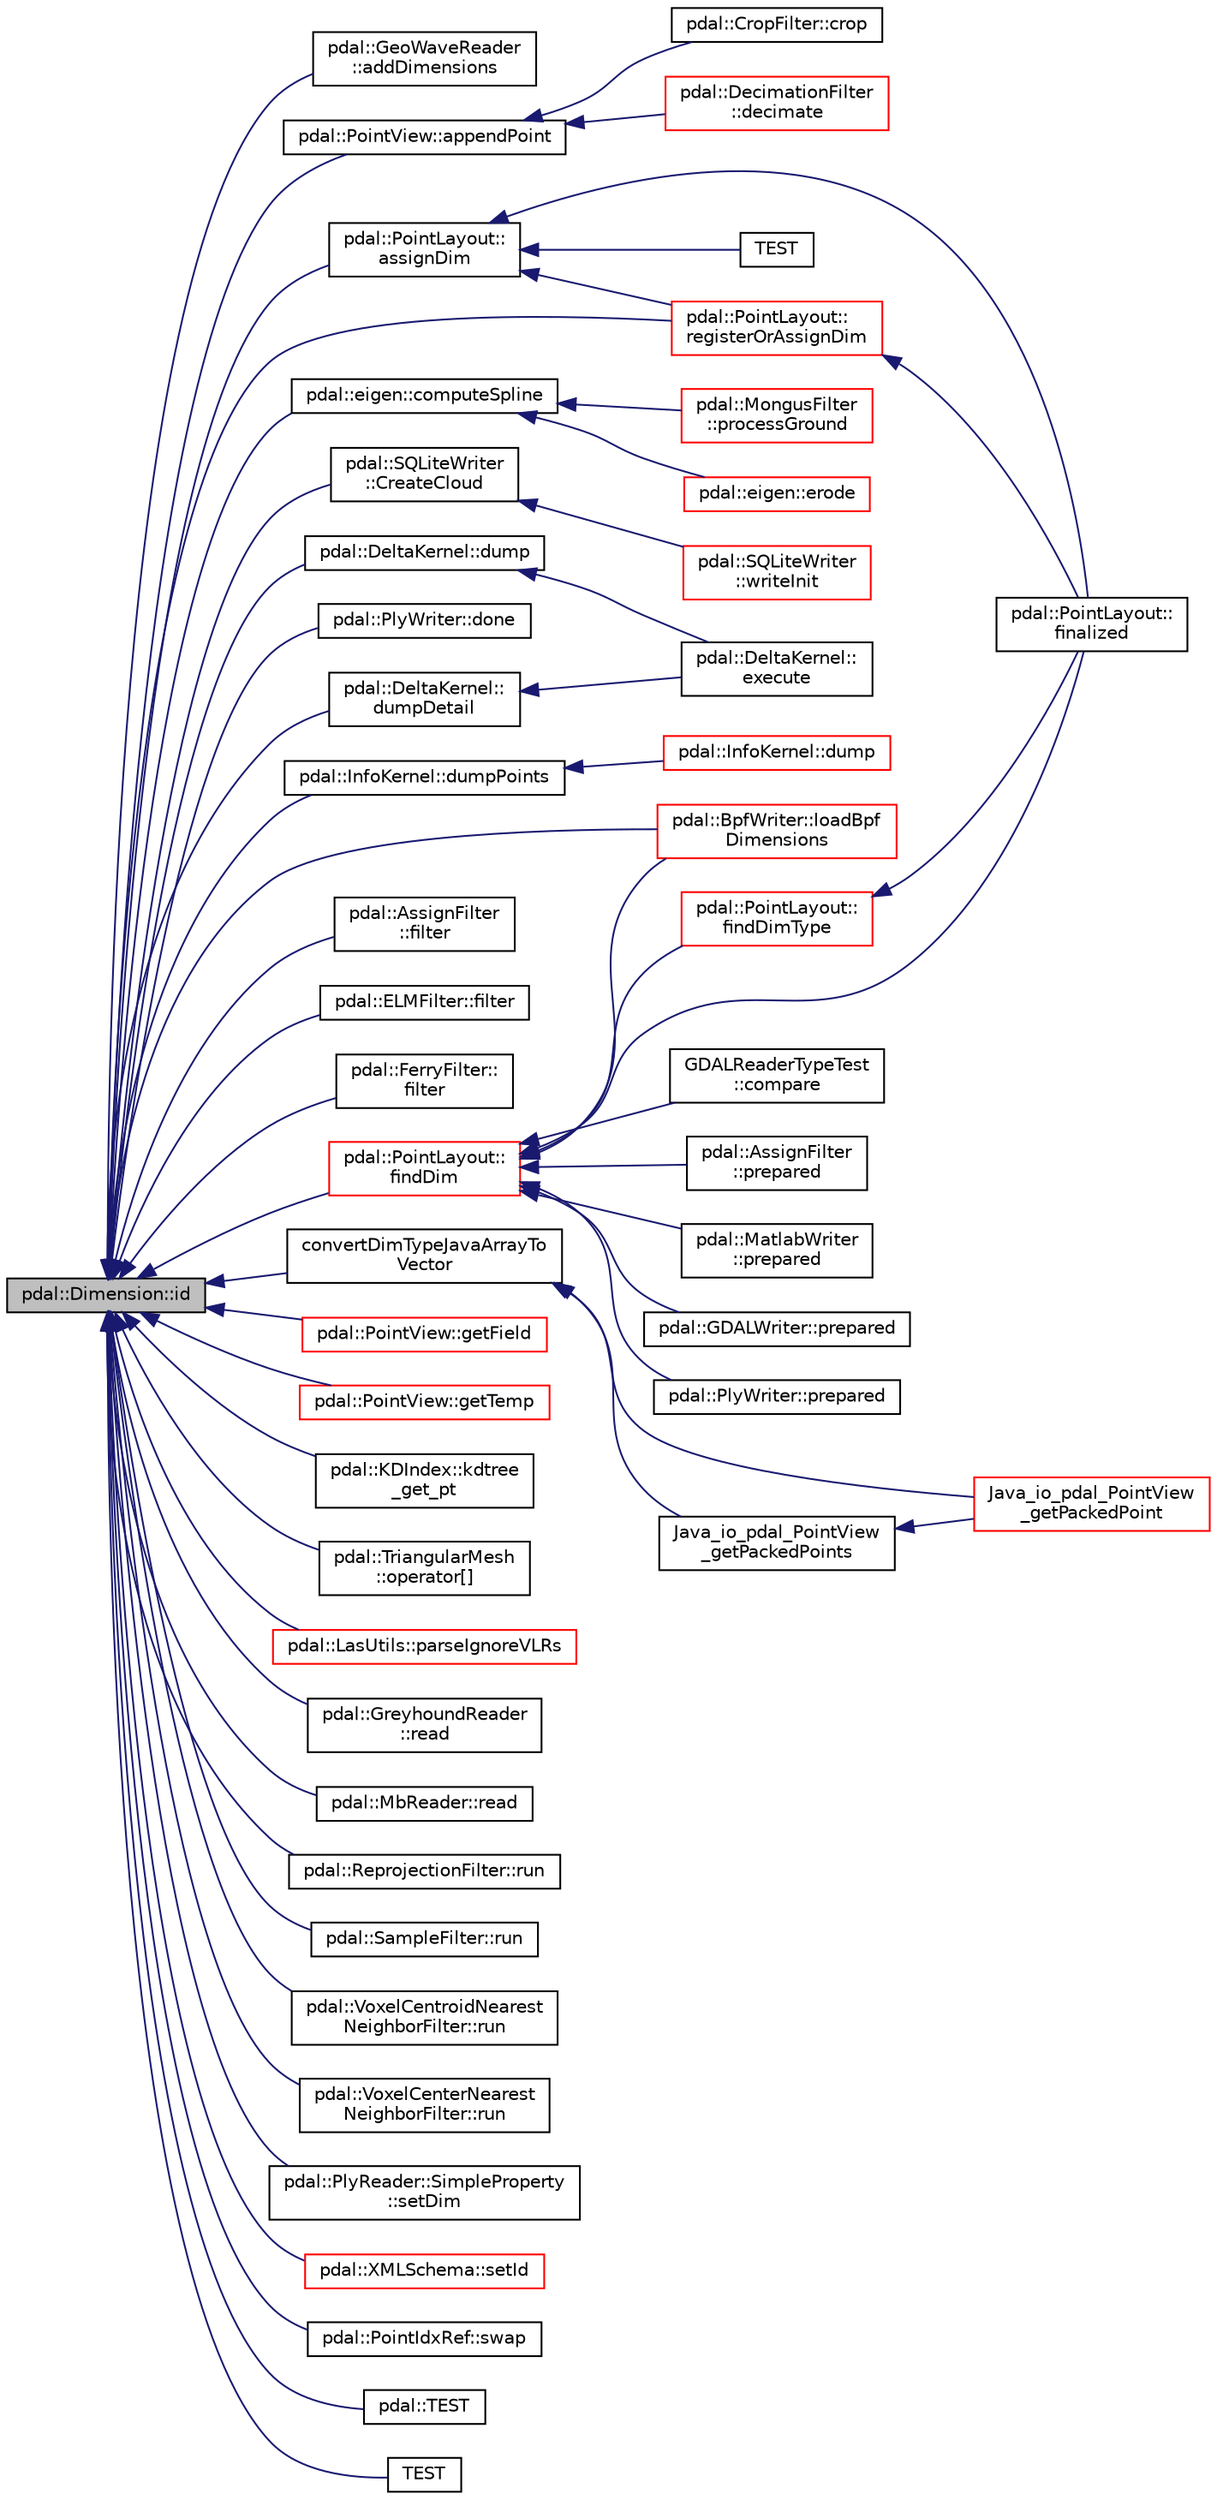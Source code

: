 digraph "pdal::Dimension::id"
{
  edge [fontname="Helvetica",fontsize="10",labelfontname="Helvetica",labelfontsize="10"];
  node [fontname="Helvetica",fontsize="10",shape=record];
  rankdir="LR";
  Node1 [label="pdal::Dimension::id",height=0.2,width=0.4,color="black", fillcolor="grey75", style="filled", fontcolor="black"];
  Node1 -> Node2 [dir="back",color="midnightblue",fontsize="10",style="solid",fontname="Helvetica"];
  Node2 [label="pdal::GeoWaveReader\l::addDimensions",height=0.2,width=0.4,color="black", fillcolor="white", style="filled",URL="$classpdal_1_1GeoWaveReader.html#aa38f9a477c2998e39121e50a8e992e19"];
  Node1 -> Node3 [dir="back",color="midnightblue",fontsize="10",style="solid",fontname="Helvetica"];
  Node3 [label="pdal::PointView::appendPoint",height=0.2,width=0.4,color="black", fillcolor="white", style="filled",URL="$classpdal_1_1PointView.html#a43021c7d1b385adfb249c0e476cac379"];
  Node3 -> Node4 [dir="back",color="midnightblue",fontsize="10",style="solid",fontname="Helvetica"];
  Node4 [label="pdal::CropFilter::crop",height=0.2,width=0.4,color="black", fillcolor="white", style="filled",URL="$classpdal_1_1CropFilter.html#ad3c621912b6cae25da4a1789733d4c65"];
  Node3 -> Node5 [dir="back",color="midnightblue",fontsize="10",style="solid",fontname="Helvetica"];
  Node5 [label="pdal::DecimationFilter\l::decimate",height=0.2,width=0.4,color="red", fillcolor="white", style="filled",URL="$classpdal_1_1DecimationFilter.html#a1e130d000d7b87370ea9dec55a8c9d69"];
  Node1 -> Node6 [dir="back",color="midnightblue",fontsize="10",style="solid",fontname="Helvetica"];
  Node6 [label="pdal::PointLayout::\lassignDim",height=0.2,width=0.4,color="black", fillcolor="white", style="filled",URL="$classpdal_1_1PointLayout.html#a62c64539215e8136b502e025627657ca"];
  Node6 -> Node7 [dir="back",color="midnightblue",fontsize="10",style="solid",fontname="Helvetica"];
  Node7 [label="pdal::PointLayout::\lfinalized",height=0.2,width=0.4,color="black", fillcolor="white", style="filled",URL="$classpdal_1_1PointLayout.html#a41955b0c316d4ae4d34eca8768be2ef9"];
  Node6 -> Node8 [dir="back",color="midnightblue",fontsize="10",style="solid",fontname="Helvetica"];
  Node8 [label="pdal::PointLayout::\lregisterOrAssignDim",height=0.2,width=0.4,color="red", fillcolor="white", style="filled",URL="$classpdal_1_1PointLayout.html#a5eb18bf1cedb4bd97f5db6a094b10360"];
  Node8 -> Node7 [dir="back",color="midnightblue",fontsize="10",style="solid",fontname="Helvetica"];
  Node6 -> Node9 [dir="back",color="midnightblue",fontsize="10",style="solid",fontname="Helvetica"];
  Node9 [label="TEST",height=0.2,width=0.4,color="black", fillcolor="white", style="filled",URL="$PointViewTest_8cpp.html#a32cd87c76917493a23148e8c4febe209"];
  Node1 -> Node10 [dir="back",color="midnightblue",fontsize="10",style="solid",fontname="Helvetica"];
  Node10 [label="pdal::eigen::computeSpline",height=0.2,width=0.4,color="black", fillcolor="white", style="filled",URL="$namespacepdal_1_1eigen.html#aeee5106731e88330993a75017489eaff"];
  Node10 -> Node11 [dir="back",color="midnightblue",fontsize="10",style="solid",fontname="Helvetica"];
  Node11 [label="pdal::MongusFilter\l::processGround",height=0.2,width=0.4,color="red", fillcolor="white", style="filled",URL="$classpdal_1_1MongusFilter.html#a7092a8b312119657674a3fb21af1a94c"];
  Node10 -> Node12 [dir="back",color="midnightblue",fontsize="10",style="solid",fontname="Helvetica"];
  Node12 [label="pdal::eigen::erode",height=0.2,width=0.4,color="red", fillcolor="white", style="filled",URL="$namespacepdal_1_1eigen.html#a3631c9837904f8a9daf2370a5f287f72"];
  Node1 -> Node13 [dir="back",color="midnightblue",fontsize="10",style="solid",fontname="Helvetica"];
  Node13 [label="convertDimTypeJavaArrayTo\lVector",height=0.2,width=0.4,color="black", fillcolor="white", style="filled",URL="$io__pdal__PointView_8cpp.html#ad0eb885be2fafdfed53c74d8c125b9a1"];
  Node13 -> Node14 [dir="back",color="midnightblue",fontsize="10",style="solid",fontname="Helvetica"];
  Node14 [label="Java_io_pdal_PointView\l_getPackedPoint",height=0.2,width=0.4,color="red", fillcolor="white", style="filled",URL="$io__pdal__PointView_8cpp.html#ae26ebc1bcf0b9ddd66beccd20c3356ca"];
  Node13 -> Node15 [dir="back",color="midnightblue",fontsize="10",style="solid",fontname="Helvetica"];
  Node15 [label="Java_io_pdal_PointView\l_getPackedPoints",height=0.2,width=0.4,color="black", fillcolor="white", style="filled",URL="$io__pdal__PointView_8cpp.html#a5cd11ffe3330df455cd4981e1d46123b"];
  Node15 -> Node14 [dir="back",color="midnightblue",fontsize="10",style="solid",fontname="Helvetica"];
  Node1 -> Node16 [dir="back",color="midnightblue",fontsize="10",style="solid",fontname="Helvetica"];
  Node16 [label="pdal::SQLiteWriter\l::CreateCloud",height=0.2,width=0.4,color="black", fillcolor="white", style="filled",URL="$classpdal_1_1SQLiteWriter.html#abe82618f125304df98d7719e6078fc0a"];
  Node16 -> Node17 [dir="back",color="midnightblue",fontsize="10",style="solid",fontname="Helvetica"];
  Node17 [label="pdal::SQLiteWriter\l::writeInit",height=0.2,width=0.4,color="red", fillcolor="white", style="filled",URL="$classpdal_1_1SQLiteWriter.html#aeb1ac7f6fa795c2c0c47eff286aae3a0"];
  Node1 -> Node18 [dir="back",color="midnightblue",fontsize="10",style="solid",fontname="Helvetica"];
  Node18 [label="pdal::PlyWriter::done",height=0.2,width=0.4,color="black", fillcolor="white", style="filled",URL="$classpdal_1_1PlyWriter.html#ad042134b4ce1db2c43eefcd1d1e9a9f5"];
  Node1 -> Node19 [dir="back",color="midnightblue",fontsize="10",style="solid",fontname="Helvetica"];
  Node19 [label="pdal::DeltaKernel::dump",height=0.2,width=0.4,color="black", fillcolor="white", style="filled",URL="$classpdal_1_1DeltaKernel.html#ace8b00d61b47331f3f7697e9f20c2ed7"];
  Node19 -> Node20 [dir="back",color="midnightblue",fontsize="10",style="solid",fontname="Helvetica"];
  Node20 [label="pdal::DeltaKernel::\lexecute",height=0.2,width=0.4,color="black", fillcolor="white", style="filled",URL="$classpdal_1_1DeltaKernel.html#a2f16220306228cfffeff86e51399713e"];
  Node1 -> Node21 [dir="back",color="midnightblue",fontsize="10",style="solid",fontname="Helvetica"];
  Node21 [label="pdal::DeltaKernel::\ldumpDetail",height=0.2,width=0.4,color="black", fillcolor="white", style="filled",URL="$classpdal_1_1DeltaKernel.html#aef8b9fce966792de8d620cf8ddc92801"];
  Node21 -> Node20 [dir="back",color="midnightblue",fontsize="10",style="solid",fontname="Helvetica"];
  Node1 -> Node22 [dir="back",color="midnightblue",fontsize="10",style="solid",fontname="Helvetica"];
  Node22 [label="pdal::InfoKernel::dumpPoints",height=0.2,width=0.4,color="black", fillcolor="white", style="filled",URL="$classpdal_1_1InfoKernel.html#ae3390441d7172ddfee191dddef7c2fce"];
  Node22 -> Node23 [dir="back",color="midnightblue",fontsize="10",style="solid",fontname="Helvetica"];
  Node23 [label="pdal::InfoKernel::dump",height=0.2,width=0.4,color="red", fillcolor="white", style="filled",URL="$classpdal_1_1InfoKernel.html#a402cba839f0a07e7d1b5982869ae71c5"];
  Node1 -> Node24 [dir="back",color="midnightblue",fontsize="10",style="solid",fontname="Helvetica"];
  Node24 [label="pdal::AssignFilter\l::filter",height=0.2,width=0.4,color="black", fillcolor="white", style="filled",URL="$classpdal_1_1AssignFilter.html#a8be55c603ec946dd2747641b183a856b"];
  Node1 -> Node25 [dir="back",color="midnightblue",fontsize="10",style="solid",fontname="Helvetica"];
  Node25 [label="pdal::ELMFilter::filter",height=0.2,width=0.4,color="black", fillcolor="white", style="filled",URL="$classpdal_1_1ELMFilter.html#a0bd1a3df59df71d3a4eff593c54f36d9"];
  Node1 -> Node26 [dir="back",color="midnightblue",fontsize="10",style="solid",fontname="Helvetica"];
  Node26 [label="pdal::FerryFilter::\lfilter",height=0.2,width=0.4,color="black", fillcolor="white", style="filled",URL="$classpdal_1_1FerryFilter.html#a17b62ce632d7750f7b4ca852c68dd9bb"];
  Node1 -> Node27 [dir="back",color="midnightblue",fontsize="10",style="solid",fontname="Helvetica"];
  Node27 [label="pdal::PointLayout::\lfindDim",height=0.2,width=0.4,color="red", fillcolor="white", style="filled",URL="$classpdal_1_1PointLayout.html#a5a720db4e74a5412c1420b0d1eaacda7"];
  Node27 -> Node28 [dir="back",color="midnightblue",fontsize="10",style="solid",fontname="Helvetica"];
  Node28 [label="GDALReaderTypeTest\l::compare",height=0.2,width=0.4,color="black", fillcolor="white", style="filled",URL="$classGDALReaderTypeTest.html#a7ccb2f33deda3d1840509c81f3718ca8"];
  Node27 -> Node7 [dir="back",color="midnightblue",fontsize="10",style="solid",fontname="Helvetica"];
  Node27 -> Node29 [dir="back",color="midnightblue",fontsize="10",style="solid",fontname="Helvetica"];
  Node29 [label="pdal::PointLayout::\lfindDimType",height=0.2,width=0.4,color="red", fillcolor="white", style="filled",URL="$classpdal_1_1PointLayout.html#ab4aae22c6b219962f56e0d316e7cadf8"];
  Node29 -> Node7 [dir="back",color="midnightblue",fontsize="10",style="solid",fontname="Helvetica"];
  Node27 -> Node30 [dir="back",color="midnightblue",fontsize="10",style="solid",fontname="Helvetica"];
  Node30 [label="pdal::BpfWriter::loadBpf\lDimensions",height=0.2,width=0.4,color="red", fillcolor="white", style="filled",URL="$classpdal_1_1BpfWriter.html#a9f5fb35cec2cfa9043a3c89977c78614"];
  Node27 -> Node31 [dir="back",color="midnightblue",fontsize="10",style="solid",fontname="Helvetica"];
  Node31 [label="pdal::AssignFilter\l::prepared",height=0.2,width=0.4,color="black", fillcolor="white", style="filled",URL="$classpdal_1_1AssignFilter.html#ac8c6082d05ebfa787e611b836b26c15d"];
  Node27 -> Node32 [dir="back",color="midnightblue",fontsize="10",style="solid",fontname="Helvetica"];
  Node32 [label="pdal::MatlabWriter\l::prepared",height=0.2,width=0.4,color="black", fillcolor="white", style="filled",URL="$classpdal_1_1MatlabWriter.html#a3d3313fd65d477c292798d86418e5b72"];
  Node27 -> Node33 [dir="back",color="midnightblue",fontsize="10",style="solid",fontname="Helvetica"];
  Node33 [label="pdal::GDALWriter::prepared",height=0.2,width=0.4,color="black", fillcolor="white", style="filled",URL="$classpdal_1_1GDALWriter.html#a2366d4db69778dbadad9b61120dcbd90"];
  Node27 -> Node34 [dir="back",color="midnightblue",fontsize="10",style="solid",fontname="Helvetica"];
  Node34 [label="pdal::PlyWriter::prepared",height=0.2,width=0.4,color="black", fillcolor="white", style="filled",URL="$classpdal_1_1PlyWriter.html#acab9a311bcabba9a9b8bf4cef5fe6c3e"];
  Node1 -> Node35 [dir="back",color="midnightblue",fontsize="10",style="solid",fontname="Helvetica"];
  Node35 [label="pdal::PointView::getField",height=0.2,width=0.4,color="red", fillcolor="white", style="filled",URL="$classpdal_1_1PointView.html#a36a167de5ffe22d59a5db002250ec2a2"];
  Node1 -> Node36 [dir="back",color="midnightblue",fontsize="10",style="solid",fontname="Helvetica"];
  Node36 [label="pdal::PointView::getTemp",height=0.2,width=0.4,color="red", fillcolor="white", style="filled",URL="$classpdal_1_1PointView.html#a7b0ba6f2ed89d514a1128196efc6bb40"];
  Node1 -> Node37 [dir="back",color="midnightblue",fontsize="10",style="solid",fontname="Helvetica"];
  Node37 [label="pdal::KDIndex::kdtree\l_get_pt",height=0.2,width=0.4,color="black", fillcolor="white", style="filled",URL="$classpdal_1_1KDIndex.html#a53e4284b3c93ff4872da6f015f86290e"];
  Node1 -> Node30 [dir="back",color="midnightblue",fontsize="10",style="solid",fontname="Helvetica"];
  Node1 -> Node38 [dir="back",color="midnightblue",fontsize="10",style="solid",fontname="Helvetica"];
  Node38 [label="pdal::TriangularMesh\l::operator[]",height=0.2,width=0.4,color="black", fillcolor="white", style="filled",URL="$classpdal_1_1TriangularMesh.html#adea84592dd4474814757863766941871"];
  Node1 -> Node39 [dir="back",color="midnightblue",fontsize="10",style="solid",fontname="Helvetica"];
  Node39 [label="pdal::LasUtils::parseIgnoreVLRs",height=0.2,width=0.4,color="red", fillcolor="white", style="filled",URL="$namespacepdal_1_1LasUtils.html#aa3390d8572d48c1f2294cde07e614319"];
  Node1 -> Node40 [dir="back",color="midnightblue",fontsize="10",style="solid",fontname="Helvetica"];
  Node40 [label="pdal::GreyhoundReader\l::read",height=0.2,width=0.4,color="black", fillcolor="white", style="filled",URL="$classpdal_1_1GreyhoundReader.html#a80825b775f133a7d4af529c4a36298e6"];
  Node1 -> Node41 [dir="back",color="midnightblue",fontsize="10",style="solid",fontname="Helvetica"];
  Node41 [label="pdal::MbReader::read",height=0.2,width=0.4,color="black", fillcolor="white", style="filled",URL="$classpdal_1_1MbReader.html#aacabf834349474a12eca508bd19ac1e6"];
  Node1 -> Node8 [dir="back",color="midnightblue",fontsize="10",style="solid",fontname="Helvetica"];
  Node1 -> Node42 [dir="back",color="midnightblue",fontsize="10",style="solid",fontname="Helvetica"];
  Node42 [label="pdal::ReprojectionFilter::run",height=0.2,width=0.4,color="black", fillcolor="white", style="filled",URL="$classpdal_1_1ReprojectionFilter.html#a4bb991444113267cf740e403efe2bc18"];
  Node1 -> Node43 [dir="back",color="midnightblue",fontsize="10",style="solid",fontname="Helvetica"];
  Node43 [label="pdal::SampleFilter::run",height=0.2,width=0.4,color="black", fillcolor="white", style="filled",URL="$classpdal_1_1SampleFilter.html#a8970887f78e4e1d655ad63e73494ee8f"];
  Node1 -> Node44 [dir="back",color="midnightblue",fontsize="10",style="solid",fontname="Helvetica"];
  Node44 [label="pdal::VoxelCentroidNearest\lNeighborFilter::run",height=0.2,width=0.4,color="black", fillcolor="white", style="filled",URL="$classpdal_1_1VoxelCentroidNearestNeighborFilter.html#a2ecd640ccb33081784cc859a76900b68"];
  Node1 -> Node45 [dir="back",color="midnightblue",fontsize="10",style="solid",fontname="Helvetica"];
  Node45 [label="pdal::VoxelCenterNearest\lNeighborFilter::run",height=0.2,width=0.4,color="black", fillcolor="white", style="filled",URL="$classpdal_1_1VoxelCenterNearestNeighborFilter.html#af6c1313d2e10ba457add01089b0a9d99"];
  Node1 -> Node46 [dir="back",color="midnightblue",fontsize="10",style="solid",fontname="Helvetica"];
  Node46 [label="pdal::PlyReader::SimpleProperty\l::setDim",height=0.2,width=0.4,color="black", fillcolor="white", style="filled",URL="$structpdal_1_1PlyReader_1_1SimpleProperty.html#ad237b8692dbc5d6a7037008df66357a1"];
  Node1 -> Node47 [dir="back",color="midnightblue",fontsize="10",style="solid",fontname="Helvetica"];
  Node47 [label="pdal::XMLSchema::setId",height=0.2,width=0.4,color="red", fillcolor="white", style="filled",URL="$classpdal_1_1XMLSchema.html#a23eec7db7fa2ff4a9e6cbc7970855e0c"];
  Node1 -> Node48 [dir="back",color="midnightblue",fontsize="10",style="solid",fontname="Helvetica"];
  Node48 [label="pdal::PointIdxRef::swap",height=0.2,width=0.4,color="black", fillcolor="white", style="filled",URL="$classpdal_1_1PointIdxRef.html#a60d6d5f77370621b591c3e2846aaceda"];
  Node1 -> Node49 [dir="back",color="midnightblue",fontsize="10",style="solid",fontname="Helvetica"];
  Node49 [label="pdal::TEST",height=0.2,width=0.4,color="black", fillcolor="white", style="filled",URL="$namespacepdal.html#a50f4bb88c99d57979287fdbec7dfabc6"];
  Node1 -> Node50 [dir="back",color="midnightblue",fontsize="10",style="solid",fontname="Helvetica"];
  Node50 [label="TEST",height=0.2,width=0.4,color="black", fillcolor="white", style="filled",URL="$LasReaderTest_8cpp.html#a478d8ef6eab7bebe43a94e6ae8bab216"];
}
